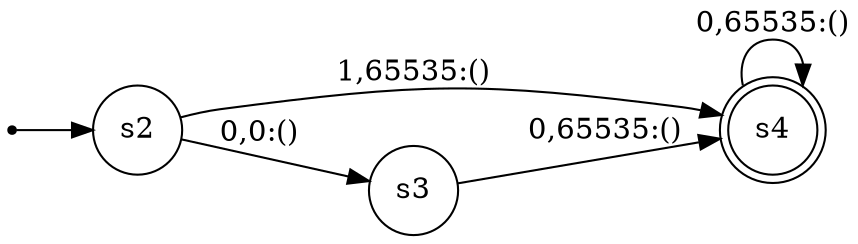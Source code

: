 
      digraph G {
        rankdir=LR;
        init [shape=point];
        node [shape = doublecircle];
        s4
        node [shape = circle];
        init -> s2;
        s4 -> s4 [label = "0,65535:()"]
        s3 -> s4 [label = "0,65535:()"]
        s2 -> s4 [label = "1,65535:()"]
        s2 -> s3 [label = "0,0:()"]}